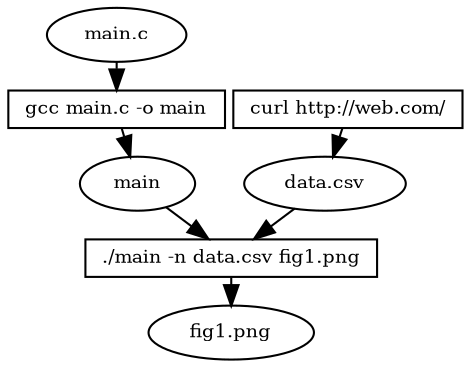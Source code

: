 strict digraph G {
    nodesep=0.05;
    ranksep=0.2;
    node [fontsize=9, width=0.1, height=0.1];
    //edge [len=0.1];

    mainc [shape="oval" label="main.c"];
    main [shape="oval" label="main"];
    datacsv [shape="oval" label="data.csv"];
    fig1png [shape="oval" label="fig1.png"];

    link [shape="rect" label="gcc main.c -o main"];
    runmain [shape="rect" label="./main -n data.csv fig1.png"];
    curl [shape="rect" label="curl http://web.com/"];

    mainc -> link -> main;
    curl -> datacsv;
    {main datacsv} -> runmain -> fig1png;
}
